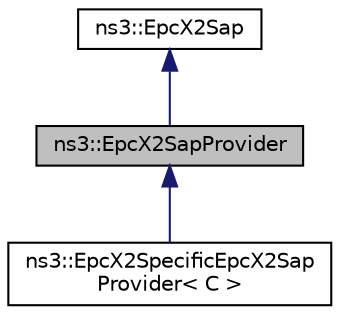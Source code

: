 digraph "ns3::EpcX2SapProvider"
{
 // LATEX_PDF_SIZE
  edge [fontname="Helvetica",fontsize="10",labelfontname="Helvetica",labelfontsize="10"];
  node [fontname="Helvetica",fontsize="10",shape=record];
  Node1 [label="ns3::EpcX2SapProvider",height=0.2,width=0.4,color="black", fillcolor="grey75", style="filled", fontcolor="black",tooltip="These service primitives of this part of the X2 SAP are provided by the X2 entity and issued by RRC e..."];
  Node2 -> Node1 [dir="back",color="midnightblue",fontsize="10",style="solid",fontname="Helvetica"];
  Node2 [label="ns3::EpcX2Sap",height=0.2,width=0.4,color="black", fillcolor="white", style="filled",URL="$classns3_1_1_epc_x2_sap.html",tooltip="The X2 SAP defines the service between the X2 entity and the RRC entity."];
  Node1 -> Node3 [dir="back",color="midnightblue",fontsize="10",style="solid",fontname="Helvetica"];
  Node3 [label="ns3::EpcX2SpecificEpcX2Sap\lProvider\< C \>",height=0.2,width=0.4,color="black", fillcolor="white", style="filled",URL="$classns3_1_1_epc_x2_specific_epc_x2_sap_provider.html",tooltip="EpcX2SpecificEpcX2SapProvider."];
}
